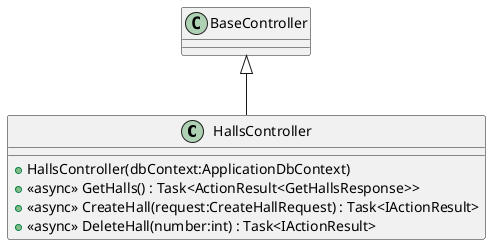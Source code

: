 @startuml
class HallsController {
    + HallsController(dbContext:ApplicationDbContext)
    + <<async>> GetHalls() : Task<ActionResult<GetHallsResponse>>
    + <<async>> CreateHall(request:CreateHallRequest) : Task<IActionResult>
    + <<async>> DeleteHall(number:int) : Task<IActionResult>
}
BaseController <|-- HallsController
@enduml
